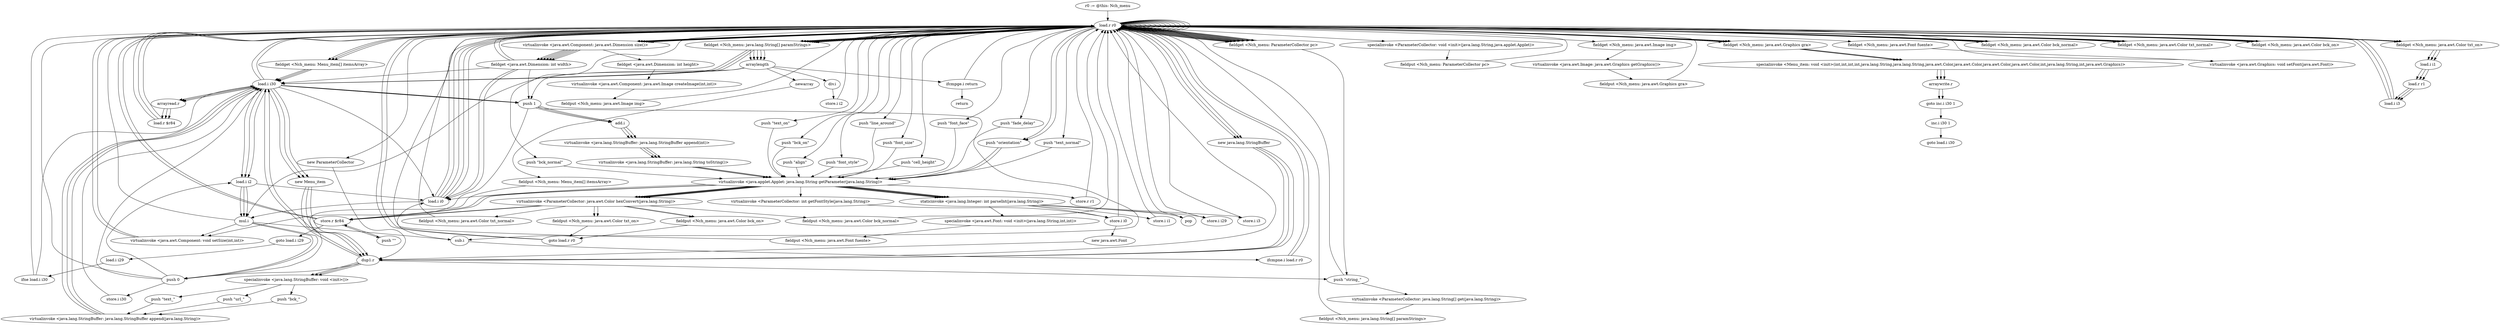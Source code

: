 digraph "" {
    "r0 := @this: Nch_menu"
    "load.r r0"
    "r0 := @this: Nch_menu"->"load.r r0";
    "load.r r0"->"load.r r0";
    "virtualinvoke <java.awt.Component: java.awt.Dimension size()>"
    "load.r r0"->"virtualinvoke <java.awt.Component: java.awt.Dimension size()>";
    "fieldget <java.awt.Dimension: int width>"
    "virtualinvoke <java.awt.Component: java.awt.Dimension size()>"->"fieldget <java.awt.Dimension: int width>";
    "push 1"
    "fieldget <java.awt.Dimension: int width>"->"push 1";
    "virtualinvoke <java.awt.Component: void setSize(int,int)>"
    "push 1"->"virtualinvoke <java.awt.Component: void setSize(int,int)>";
    "virtualinvoke <java.awt.Component: void setSize(int,int)>"->"load.r r0";
    "new ParameterCollector"
    "load.r r0"->"new ParameterCollector";
    "dup1.r"
    "new ParameterCollector"->"dup1.r";
    "push \"string_\""
    "dup1.r"->"push \"string_\"";
    "push \"string_\""->"load.r r0";
    "specialinvoke <ParameterCollector: void <init>(java.lang.String,java.applet.Applet)>"
    "load.r r0"->"specialinvoke <ParameterCollector: void <init>(java.lang.String,java.applet.Applet)>";
    "fieldput <Nch_menu: ParameterCollector pc>"
    "specialinvoke <ParameterCollector: void <init>(java.lang.String,java.applet.Applet)>"->"fieldput <Nch_menu: ParameterCollector pc>";
    "fieldput <Nch_menu: ParameterCollector pc>"->"load.r r0";
    "load.r r0"->"load.r r0";
    "fieldget <Nch_menu: ParameterCollector pc>"
    "load.r r0"->"fieldget <Nch_menu: ParameterCollector pc>";
    "fieldget <Nch_menu: ParameterCollector pc>"->"push \"string_\"";
    "virtualinvoke <ParameterCollector: java.lang.String[] get(java.lang.String)>"
    "push \"string_\""->"virtualinvoke <ParameterCollector: java.lang.String[] get(java.lang.String)>";
    "fieldput <Nch_menu: java.lang.String[] paramStrings>"
    "virtualinvoke <ParameterCollector: java.lang.String[] get(java.lang.String)>"->"fieldput <Nch_menu: java.lang.String[] paramStrings>";
    "fieldput <Nch_menu: java.lang.String[] paramStrings>"->"load.r r0";
    "load.r r0"->"load.r r0";
    "load.r r0"->"fieldget <Nch_menu: ParameterCollector pc>";
    "fieldget <Nch_menu: ParameterCollector pc>"->"load.r r0";
    "push \"font_style\""
    "load.r r0"->"push \"font_style\"";
    "virtualinvoke <java.applet.Applet: java.lang.String getParameter(java.lang.String)>"
    "push \"font_style\""->"virtualinvoke <java.applet.Applet: java.lang.String getParameter(java.lang.String)>";
    "virtualinvoke <ParameterCollector: int getFontStyle(java.lang.String)>"
    "virtualinvoke <java.applet.Applet: java.lang.String getParameter(java.lang.String)>"->"virtualinvoke <ParameterCollector: int getFontStyle(java.lang.String)>";
    "store.i i0"
    "virtualinvoke <ParameterCollector: int getFontStyle(java.lang.String)>"->"store.i i0";
    "new java.awt.Font"
    "store.i i0"->"new java.awt.Font";
    "new java.awt.Font"->"dup1.r";
    "dup1.r"->"load.r r0";
    "push \"font_face\""
    "load.r r0"->"push \"font_face\"";
    "push \"font_face\""->"virtualinvoke <java.applet.Applet: java.lang.String getParameter(java.lang.String)>";
    "load.i i0"
    "virtualinvoke <java.applet.Applet: java.lang.String getParameter(java.lang.String)>"->"load.i i0";
    "load.i i0"->"load.r r0";
    "push \"font_size\""
    "load.r r0"->"push \"font_size\"";
    "push \"font_size\""->"virtualinvoke <java.applet.Applet: java.lang.String getParameter(java.lang.String)>";
    "staticinvoke <java.lang.Integer: int parseInt(java.lang.String)>"
    "virtualinvoke <java.applet.Applet: java.lang.String getParameter(java.lang.String)>"->"staticinvoke <java.lang.Integer: int parseInt(java.lang.String)>";
    "specialinvoke <java.awt.Font: void <init>(java.lang.String,int,int)>"
    "staticinvoke <java.lang.Integer: int parseInt(java.lang.String)>"->"specialinvoke <java.awt.Font: void <init>(java.lang.String,int,int)>";
    "fieldput <Nch_menu: java.awt.Font fuente>"
    "specialinvoke <java.awt.Font: void <init>(java.lang.String,int,int)>"->"fieldput <Nch_menu: java.awt.Font fuente>";
    "fieldput <Nch_menu: java.awt.Font fuente>"->"load.r r0";
    "push \"cell_height\""
    "load.r r0"->"push \"cell_height\"";
    "push \"cell_height\""->"virtualinvoke <java.applet.Applet: java.lang.String getParameter(java.lang.String)>";
    "virtualinvoke <java.applet.Applet: java.lang.String getParameter(java.lang.String)>"->"staticinvoke <java.lang.Integer: int parseInt(java.lang.String)>";
    "staticinvoke <java.lang.Integer: int parseInt(java.lang.String)>"->"store.i i0";
    "store.i i0"->"load.r r0";
    "load.r r0"->"virtualinvoke <java.awt.Component: java.awt.Dimension size()>";
    "virtualinvoke <java.awt.Component: java.awt.Dimension size()>"->"fieldget <java.awt.Dimension: int width>";
    "fieldget <java.awt.Dimension: int width>"->"load.r r0";
    "fieldget <Nch_menu: java.lang.String[] paramStrings>"
    "load.r r0"->"fieldget <Nch_menu: java.lang.String[] paramStrings>";
    "arraylength"
    "fieldget <Nch_menu: java.lang.String[] paramStrings>"->"arraylength";
    "div.i"
    "arraylength"->"div.i";
    "store.i i2"
    "div.i"->"store.i i2";
    "store.i i2"->"load.r r0";
    "push \"fade_delay\""
    "load.r r0"->"push \"fade_delay\"";
    "push \"fade_delay\""->"virtualinvoke <java.applet.Applet: java.lang.String getParameter(java.lang.String)>";
    "virtualinvoke <java.applet.Applet: java.lang.String getParameter(java.lang.String)>"->"staticinvoke <java.lang.Integer: int parseInt(java.lang.String)>";
    "store.i i1"
    "staticinvoke <java.lang.Integer: int parseInt(java.lang.String)>"->"store.i i1";
    "store.i i1"->"load.r r0";
    "push \"orientation\""
    "load.r r0"->"push \"orientation\"";
    "push \"orientation\""->"virtualinvoke <java.applet.Applet: java.lang.String getParameter(java.lang.String)>";
    "virtualinvoke <java.applet.Applet: java.lang.String getParameter(java.lang.String)>"->"staticinvoke <java.lang.Integer: int parseInt(java.lang.String)>";
    "pop"
    "staticinvoke <java.lang.Integer: int parseInt(java.lang.String)>"->"pop";
    "pop"->"load.r r0";
    "push \"align\""
    "load.r r0"->"push \"align\"";
    "push \"align\""->"virtualinvoke <java.applet.Applet: java.lang.String getParameter(java.lang.String)>";
    "store.r r1"
    "virtualinvoke <java.applet.Applet: java.lang.String getParameter(java.lang.String)>"->"store.r r1";
    "store.r r1"->"load.r r0";
    "load.r r0"->"push \"orientation\"";
    "push \"orientation\""->"virtualinvoke <java.applet.Applet: java.lang.String getParameter(java.lang.String)>";
    "virtualinvoke <java.applet.Applet: java.lang.String getParameter(java.lang.String)>"->"staticinvoke <java.lang.Integer: int parseInt(java.lang.String)>";
    "store.i i29"
    "staticinvoke <java.lang.Integer: int parseInt(java.lang.String)>"->"store.i i29";
    "store.i i29"->"load.r r0";
    "push \"line_around\""
    "load.r r0"->"push \"line_around\"";
    "push \"line_around\""->"virtualinvoke <java.applet.Applet: java.lang.String getParameter(java.lang.String)>";
    "virtualinvoke <java.applet.Applet: java.lang.String getParameter(java.lang.String)>"->"staticinvoke <java.lang.Integer: int parseInt(java.lang.String)>";
    "store.i i3"
    "staticinvoke <java.lang.Integer: int parseInt(java.lang.String)>"->"store.i i3";
    "store.i i3"->"load.r r0";
    "load.r r0"->"load.r r0";
    "load.r r0"->"fieldget <Nch_menu: ParameterCollector pc>";
    "fieldget <Nch_menu: ParameterCollector pc>"->"load.r r0";
    "push \"text_normal\""
    "load.r r0"->"push \"text_normal\"";
    "push \"text_normal\""->"virtualinvoke <java.applet.Applet: java.lang.String getParameter(java.lang.String)>";
    "virtualinvoke <ParameterCollector: java.awt.Color hexConvert(java.lang.String)>"
    "virtualinvoke <java.applet.Applet: java.lang.String getParameter(java.lang.String)>"->"virtualinvoke <ParameterCollector: java.awt.Color hexConvert(java.lang.String)>";
    "fieldput <Nch_menu: java.awt.Color txt_normal>"
    "virtualinvoke <ParameterCollector: java.awt.Color hexConvert(java.lang.String)>"->"fieldput <Nch_menu: java.awt.Color txt_normal>";
    "fieldput <Nch_menu: java.awt.Color txt_normal>"->"load.r r0";
    "load.r r0"->"load.r r0";
    "load.r r0"->"fieldget <Nch_menu: ParameterCollector pc>";
    "fieldget <Nch_menu: ParameterCollector pc>"->"load.r r0";
    "push \"bck_normal\""
    "load.r r0"->"push \"bck_normal\"";
    "push \"bck_normal\""->"virtualinvoke <java.applet.Applet: java.lang.String getParameter(java.lang.String)>";
    "virtualinvoke <java.applet.Applet: java.lang.String getParameter(java.lang.String)>"->"virtualinvoke <ParameterCollector: java.awt.Color hexConvert(java.lang.String)>";
    "fieldput <Nch_menu: java.awt.Color bck_normal>"
    "virtualinvoke <ParameterCollector: java.awt.Color hexConvert(java.lang.String)>"->"fieldput <Nch_menu: java.awt.Color bck_normal>";
    "fieldput <Nch_menu: java.awt.Color bck_normal>"->"load.r r0";
    "load.r r0"->"load.r r0";
    "load.r r0"->"virtualinvoke <java.awt.Component: java.awt.Dimension size()>";
    "virtualinvoke <java.awt.Component: java.awt.Dimension size()>"->"fieldget <java.awt.Dimension: int width>";
    "fieldget <java.awt.Dimension: int width>"->"load.i i0";
    "load.i i0"->"load.r r0";
    "load.r r0"->"fieldget <Nch_menu: java.lang.String[] paramStrings>";
    "fieldget <Nch_menu: java.lang.String[] paramStrings>"->"arraylength";
    "mul.i"
    "arraylength"->"mul.i";
    "mul.i"->"virtualinvoke <java.awt.Component: void setSize(int,int)>";
    "virtualinvoke <java.awt.Component: void setSize(int,int)>"->"load.r r0";
    "load.r r0"->"load.r r0";
    "load.r r0"->"load.r r0";
    "load.r r0"->"virtualinvoke <java.awt.Component: java.awt.Dimension size()>";
    "virtualinvoke <java.awt.Component: java.awt.Dimension size()>"->"fieldget <java.awt.Dimension: int width>";
    "fieldget <java.awt.Dimension: int width>"->"load.r r0";
    "load.r r0"->"virtualinvoke <java.awt.Component: java.awt.Dimension size()>";
    "fieldget <java.awt.Dimension: int height>"
    "virtualinvoke <java.awt.Component: java.awt.Dimension size()>"->"fieldget <java.awt.Dimension: int height>";
    "virtualinvoke <java.awt.Component: java.awt.Image createImage(int,int)>"
    "fieldget <java.awt.Dimension: int height>"->"virtualinvoke <java.awt.Component: java.awt.Image createImage(int,int)>";
    "fieldput <Nch_menu: java.awt.Image img>"
    "virtualinvoke <java.awt.Component: java.awt.Image createImage(int,int)>"->"fieldput <Nch_menu: java.awt.Image img>";
    "fieldput <Nch_menu: java.awt.Image img>"->"load.r r0";
    "load.r r0"->"load.r r0";
    "fieldget <Nch_menu: java.awt.Image img>"
    "load.r r0"->"fieldget <Nch_menu: java.awt.Image img>";
    "virtualinvoke <java.awt.Image: java.awt.Graphics getGraphics()>"
    "fieldget <Nch_menu: java.awt.Image img>"->"virtualinvoke <java.awt.Image: java.awt.Graphics getGraphics()>";
    "fieldput <Nch_menu: java.awt.Graphics gra>"
    "virtualinvoke <java.awt.Image: java.awt.Graphics getGraphics()>"->"fieldput <Nch_menu: java.awt.Graphics gra>";
    "fieldput <Nch_menu: java.awt.Graphics gra>"->"load.r r0";
    "fieldget <Nch_menu: java.awt.Graphics gra>"
    "load.r r0"->"fieldget <Nch_menu: java.awt.Graphics gra>";
    "fieldget <Nch_menu: java.awt.Graphics gra>"->"load.r r0";
    "fieldget <Nch_menu: java.awt.Font fuente>"
    "load.r r0"->"fieldget <Nch_menu: java.awt.Font fuente>";
    "virtualinvoke <java.awt.Graphics: void setFont(java.awt.Font)>"
    "fieldget <Nch_menu: java.awt.Font fuente>"->"virtualinvoke <java.awt.Graphics: void setFont(java.awt.Font)>";
    "virtualinvoke <java.awt.Graphics: void setFont(java.awt.Font)>"->"load.r r0";
    "load.r r0"->"load.r r0";
    "load.r r0"->"fieldget <Nch_menu: java.lang.String[] paramStrings>";
    "fieldget <Nch_menu: java.lang.String[] paramStrings>"->"arraylength";
    "newarray"
    "arraylength"->"newarray";
    "fieldput <Nch_menu: Menu_item[] itemsArray>"
    "newarray"->"fieldput <Nch_menu: Menu_item[] itemsArray>";
    "push 0"
    "fieldput <Nch_menu: Menu_item[] itemsArray>"->"push 0";
    "store.i i30"
    "push 0"->"store.i i30";
    "load.i i30"
    "store.i i30"->"load.i i30";
    "load.i i30"->"load.r r0";
    "load.r r0"->"fieldget <Nch_menu: java.lang.String[] paramStrings>";
    "fieldget <Nch_menu: java.lang.String[] paramStrings>"->"arraylength";
    "ifcmpge.i return"
    "arraylength"->"ifcmpge.i return";
    "ifcmpge.i return"->"load.r r0";
    "load.r r0"->"load.r r0";
    "load.r r0"->"fieldget <Nch_menu: ParameterCollector pc>";
    "fieldget <Nch_menu: ParameterCollector pc>"->"load.r r0";
    "new java.lang.StringBuffer"
    "load.r r0"->"new java.lang.StringBuffer";
    "new java.lang.StringBuffer"->"dup1.r";
    "specialinvoke <java.lang.StringBuffer: void <init>()>"
    "dup1.r"->"specialinvoke <java.lang.StringBuffer: void <init>()>";
    "push \"bck_\""
    "specialinvoke <java.lang.StringBuffer: void <init>()>"->"push \"bck_\"";
    "virtualinvoke <java.lang.StringBuffer: java.lang.StringBuffer append(java.lang.String)>"
    "push \"bck_\""->"virtualinvoke <java.lang.StringBuffer: java.lang.StringBuffer append(java.lang.String)>";
    "virtualinvoke <java.lang.StringBuffer: java.lang.StringBuffer append(java.lang.String)>"->"load.i i30";
    "load.i i30"->"push 1";
    "add.i"
    "push 1"->"add.i";
    "virtualinvoke <java.lang.StringBuffer: java.lang.StringBuffer append(int)>"
    "add.i"->"virtualinvoke <java.lang.StringBuffer: java.lang.StringBuffer append(int)>";
    "virtualinvoke <java.lang.StringBuffer: java.lang.String toString()>"
    "virtualinvoke <java.lang.StringBuffer: java.lang.StringBuffer append(int)>"->"virtualinvoke <java.lang.StringBuffer: java.lang.String toString()>";
    "virtualinvoke <java.lang.StringBuffer: java.lang.String toString()>"->"virtualinvoke <java.applet.Applet: java.lang.String getParameter(java.lang.String)>";
    "virtualinvoke <java.applet.Applet: java.lang.String getParameter(java.lang.String)>"->"virtualinvoke <ParameterCollector: java.awt.Color hexConvert(java.lang.String)>";
    "fieldput <Nch_menu: java.awt.Color bck_on>"
    "virtualinvoke <ParameterCollector: java.awt.Color hexConvert(java.lang.String)>"->"fieldput <Nch_menu: java.awt.Color bck_on>";
    "goto load.r r0"
    "fieldput <Nch_menu: java.awt.Color bck_on>"->"goto load.r r0";
    "goto load.r r0"->"load.r r0";
    "load.r r0"->"load.r r0";
    "load.r r0"->"fieldget <Nch_menu: ParameterCollector pc>";
    "fieldget <Nch_menu: ParameterCollector pc>"->"load.r r0";
    "load.r r0"->"new java.lang.StringBuffer";
    "new java.lang.StringBuffer"->"dup1.r";
    "dup1.r"->"specialinvoke <java.lang.StringBuffer: void <init>()>";
    "push \"text_\""
    "specialinvoke <java.lang.StringBuffer: void <init>()>"->"push \"text_\"";
    "push \"text_\""->"virtualinvoke <java.lang.StringBuffer: java.lang.StringBuffer append(java.lang.String)>";
    "virtualinvoke <java.lang.StringBuffer: java.lang.StringBuffer append(java.lang.String)>"->"load.i i30";
    "load.i i30"->"push 1";
    "push 1"->"add.i";
    "add.i"->"virtualinvoke <java.lang.StringBuffer: java.lang.StringBuffer append(int)>";
    "virtualinvoke <java.lang.StringBuffer: java.lang.StringBuffer append(int)>"->"virtualinvoke <java.lang.StringBuffer: java.lang.String toString()>";
    "virtualinvoke <java.lang.StringBuffer: java.lang.String toString()>"->"virtualinvoke <java.applet.Applet: java.lang.String getParameter(java.lang.String)>";
    "virtualinvoke <java.applet.Applet: java.lang.String getParameter(java.lang.String)>"->"virtualinvoke <ParameterCollector: java.awt.Color hexConvert(java.lang.String)>";
    "fieldput <Nch_menu: java.awt.Color txt_on>"
    "virtualinvoke <ParameterCollector: java.awt.Color hexConvert(java.lang.String)>"->"fieldput <Nch_menu: java.awt.Color txt_on>";
    "fieldput <Nch_menu: java.awt.Color txt_on>"->"goto load.r r0";
    "goto load.r r0"->"load.r r0";
    "load.r r0"->"new java.lang.StringBuffer";
    "new java.lang.StringBuffer"->"dup1.r";
    "dup1.r"->"specialinvoke <java.lang.StringBuffer: void <init>()>";
    "push \"url_\""
    "specialinvoke <java.lang.StringBuffer: void <init>()>"->"push \"url_\"";
    "push \"url_\""->"virtualinvoke <java.lang.StringBuffer: java.lang.StringBuffer append(java.lang.String)>";
    "virtualinvoke <java.lang.StringBuffer: java.lang.StringBuffer append(java.lang.String)>"->"load.i i30";
    "load.i i30"->"push 1";
    "push 1"->"add.i";
    "add.i"->"virtualinvoke <java.lang.StringBuffer: java.lang.StringBuffer append(int)>";
    "virtualinvoke <java.lang.StringBuffer: java.lang.StringBuffer append(int)>"->"virtualinvoke <java.lang.StringBuffer: java.lang.String toString()>";
    "virtualinvoke <java.lang.StringBuffer: java.lang.String toString()>"->"virtualinvoke <java.applet.Applet: java.lang.String getParameter(java.lang.String)>";
    "store.r $r84"
    "virtualinvoke <java.applet.Applet: java.lang.String getParameter(java.lang.String)>"->"store.r $r84";
    "goto load.i i29"
    "store.r $r84"->"goto load.i i29";
    "load.i i29"
    "goto load.i i29"->"load.i i29";
    "ifne load.i i30"
    "load.i i29"->"ifne load.i i30";
    "ifne load.i i30"->"load.r r0";
    "fieldget <Nch_menu: Menu_item[] itemsArray>"
    "load.r r0"->"fieldget <Nch_menu: Menu_item[] itemsArray>";
    "fieldget <Nch_menu: Menu_item[] itemsArray>"->"load.i i30";
    "new Menu_item"
    "load.i i30"->"new Menu_item";
    "new Menu_item"->"dup1.r";
    "dup1.r"->"push 0";
    "push 0"->"load.i i30";
    "load.i i30"->"load.i i0";
    "load.i i0"->"mul.i";
    "mul.i"->"load.r r0";
    "load.r r0"->"virtualinvoke <java.awt.Component: java.awt.Dimension size()>";
    "virtualinvoke <java.awt.Component: java.awt.Dimension size()>"->"fieldget <java.awt.Dimension: int width>";
    "fieldget <java.awt.Dimension: int width>"->"load.i i0";
    "load.i i0"->"load.r r0";
    "load.r r0"->"fieldget <Nch_menu: java.lang.String[] paramStrings>";
    "fieldget <Nch_menu: java.lang.String[] paramStrings>"->"load.i i30";
    "arrayread.r"
    "load.i i30"->"arrayread.r";
    "load.r $r84"
    "arrayread.r"->"load.r $r84";
    "load.r $r84"->"load.r r0";
    "fieldget <Nch_menu: java.awt.Color bck_normal>"
    "load.r r0"->"fieldget <Nch_menu: java.awt.Color bck_normal>";
    "fieldget <Nch_menu: java.awt.Color bck_normal>"->"load.r r0";
    "fieldget <Nch_menu: java.awt.Color txt_normal>"
    "load.r r0"->"fieldget <Nch_menu: java.awt.Color txt_normal>";
    "fieldget <Nch_menu: java.awt.Color txt_normal>"->"load.r r0";
    "fieldget <Nch_menu: java.awt.Color bck_on>"
    "load.r r0"->"fieldget <Nch_menu: java.awt.Color bck_on>";
    "fieldget <Nch_menu: java.awt.Color bck_on>"->"load.r r0";
    "fieldget <Nch_menu: java.awt.Color txt_on>"
    "load.r r0"->"fieldget <Nch_menu: java.awt.Color txt_on>";
    "load.i i1"
    "fieldget <Nch_menu: java.awt.Color txt_on>"->"load.i i1";
    "load.r r1"
    "load.i i1"->"load.r r1";
    "load.i i3"
    "load.r r1"->"load.i i3";
    "load.i i3"->"load.r r0";
    "load.r r0"->"fieldget <Nch_menu: java.awt.Graphics gra>";
    "specialinvoke <Menu_item: void <init>(int,int,int,int,java.lang.String,java.lang.String,java.awt.Color,java.awt.Color,java.awt.Color,java.awt.Color,int,java.lang.String,int,java.awt.Graphics)>"
    "fieldget <Nch_menu: java.awt.Graphics gra>"->"specialinvoke <Menu_item: void <init>(int,int,int,int,java.lang.String,java.lang.String,java.awt.Color,java.awt.Color,java.awt.Color,java.awt.Color,int,java.lang.String,int,java.awt.Graphics)>";
    "arraywrite.r"
    "specialinvoke <Menu_item: void <init>(int,int,int,int,java.lang.String,java.lang.String,java.awt.Color,java.awt.Color,java.awt.Color,java.awt.Color,int,java.lang.String,int,java.awt.Graphics)>"->"arraywrite.r";
    "goto inc.i i30 1"
    "arraywrite.r"->"goto inc.i i30 1";
    "inc.i i30 1"
    "goto inc.i i30 1"->"inc.i i30 1";
    "goto load.i i30"
    "inc.i i30 1"->"goto load.i i30";
    "ifne load.i i30"->"load.i i30";
    "load.i i30"->"load.r r0";
    "load.r r0"->"fieldget <Nch_menu: java.lang.String[] paramStrings>";
    "fieldget <Nch_menu: java.lang.String[] paramStrings>"->"arraylength";
    "arraylength"->"push 1";
    "sub.i"
    "push 1"->"sub.i";
    "ifcmpne.i load.r r0"
    "sub.i"->"ifcmpne.i load.r r0";
    "ifcmpne.i load.r r0"->"load.r r0";
    "load.r r0"->"fieldget <Nch_menu: Menu_item[] itemsArray>";
    "fieldget <Nch_menu: Menu_item[] itemsArray>"->"load.i i30";
    "load.i i30"->"new Menu_item";
    "new Menu_item"->"dup1.r";
    "dup1.r"->"load.i i30";
    "load.i i2"
    "load.i i30"->"load.i i2";
    "load.i i2"->"mul.i";
    "mul.i"->"push 0";
    "push 0"->"load.r r0";
    "load.r r0"->"virtualinvoke <java.awt.Component: java.awt.Dimension size()>";
    "virtualinvoke <java.awt.Component: java.awt.Dimension size()>"->"fieldget <java.awt.Dimension: int width>";
    "fieldget <java.awt.Dimension: int width>"->"load.i i30";
    "load.i i30"->"load.i i2";
    "load.i i2"->"mul.i";
    "mul.i"->"sub.i";
    "sub.i"->"load.i i0";
    "load.i i0"->"load.r r0";
    "load.r r0"->"fieldget <Nch_menu: java.lang.String[] paramStrings>";
    "fieldget <Nch_menu: java.lang.String[] paramStrings>"->"load.i i30";
    "load.i i30"->"arrayread.r";
    "arrayread.r"->"load.r $r84";
    "load.r $r84"->"load.r r0";
    "load.r r0"->"fieldget <Nch_menu: java.awt.Color bck_normal>";
    "fieldget <Nch_menu: java.awt.Color bck_normal>"->"load.r r0";
    "load.r r0"->"fieldget <Nch_menu: java.awt.Color txt_normal>";
    "fieldget <Nch_menu: java.awt.Color txt_normal>"->"load.r r0";
    "load.r r0"->"fieldget <Nch_menu: java.awt.Color bck_on>";
    "fieldget <Nch_menu: java.awt.Color bck_on>"->"load.r r0";
    "load.r r0"->"fieldget <Nch_menu: java.awt.Color txt_on>";
    "fieldget <Nch_menu: java.awt.Color txt_on>"->"load.i i1";
    "load.i i1"->"load.r r1";
    "load.r r1"->"load.i i3";
    "load.i i3"->"load.r r0";
    "load.r r0"->"fieldget <Nch_menu: java.awt.Graphics gra>";
    "fieldget <Nch_menu: java.awt.Graphics gra>"->"specialinvoke <Menu_item: void <init>(int,int,int,int,java.lang.String,java.lang.String,java.awt.Color,java.awt.Color,java.awt.Color,java.awt.Color,int,java.lang.String,int,java.awt.Graphics)>";
    "specialinvoke <Menu_item: void <init>(int,int,int,int,java.lang.String,java.lang.String,java.awt.Color,java.awt.Color,java.awt.Color,java.awt.Color,int,java.lang.String,int,java.awt.Graphics)>"->"arraywrite.r";
    "arraywrite.r"->"goto inc.i i30 1";
    "ifcmpne.i load.r r0"->"load.r r0";
    "load.r r0"->"fieldget <Nch_menu: Menu_item[] itemsArray>";
    "fieldget <Nch_menu: Menu_item[] itemsArray>"->"load.i i30";
    "load.i i30"->"new Menu_item";
    "new Menu_item"->"dup1.r";
    "dup1.r"->"load.i i30";
    "load.i i30"->"load.i i2";
    "load.i i2"->"mul.i";
    "mul.i"->"push 0";
    "push 0"->"load.i i2";
    "load.i i2"->"load.i i0";
    "load.i i0"->"load.r r0";
    "load.r r0"->"fieldget <Nch_menu: java.lang.String[] paramStrings>";
    "fieldget <Nch_menu: java.lang.String[] paramStrings>"->"load.i i30";
    "load.i i30"->"arrayread.r";
    "arrayread.r"->"load.r $r84";
    "load.r $r84"->"load.r r0";
    "load.r r0"->"fieldget <Nch_menu: java.awt.Color bck_normal>";
    "fieldget <Nch_menu: java.awt.Color bck_normal>"->"load.r r0";
    "load.r r0"->"fieldget <Nch_menu: java.awt.Color txt_normal>";
    "fieldget <Nch_menu: java.awt.Color txt_normal>"->"load.r r0";
    "load.r r0"->"fieldget <Nch_menu: java.awt.Color bck_on>";
    "fieldget <Nch_menu: java.awt.Color bck_on>"->"load.r r0";
    "load.r r0"->"fieldget <Nch_menu: java.awt.Color txt_on>";
    "fieldget <Nch_menu: java.awt.Color txt_on>"->"load.i i1";
    "load.i i1"->"load.r r1";
    "load.r r1"->"load.i i3";
    "load.i i3"->"load.r r0";
    "load.r r0"->"fieldget <Nch_menu: java.awt.Graphics gra>";
    "fieldget <Nch_menu: java.awt.Graphics gra>"->"specialinvoke <Menu_item: void <init>(int,int,int,int,java.lang.String,java.lang.String,java.awt.Color,java.awt.Color,java.awt.Color,java.awt.Color,int,java.lang.String,int,java.awt.Graphics)>";
    "specialinvoke <Menu_item: void <init>(int,int,int,int,java.lang.String,java.lang.String,java.awt.Color,java.awt.Color,java.awt.Color,java.awt.Color,int,java.lang.String,int,java.awt.Graphics)>"->"arraywrite.r";
    "virtualinvoke <java.applet.Applet: java.lang.String getParameter(java.lang.String)>"->"store.r $r84";
    "push \"\""
    "store.r $r84"->"push \"\"";
    "push \"\""->"store.r $r84";
    "virtualinvoke <ParameterCollector: java.awt.Color hexConvert(java.lang.String)>"->"store.r $r84";
    "store.r $r84"->"load.r r0";
    "load.r r0"->"load.r r0";
    "load.r r0"->"fieldget <Nch_menu: ParameterCollector pc>";
    "fieldget <Nch_menu: ParameterCollector pc>"->"load.r r0";
    "push \"text_on\""
    "load.r r0"->"push \"text_on\"";
    "push \"text_on\""->"virtualinvoke <java.applet.Applet: java.lang.String getParameter(java.lang.String)>";
    "virtualinvoke <java.applet.Applet: java.lang.String getParameter(java.lang.String)>"->"virtualinvoke <ParameterCollector: java.awt.Color hexConvert(java.lang.String)>";
    "virtualinvoke <ParameterCollector: java.awt.Color hexConvert(java.lang.String)>"->"fieldput <Nch_menu: java.awt.Color txt_on>";
    "virtualinvoke <ParameterCollector: java.awt.Color hexConvert(java.lang.String)>"->"store.r $r84";
    "store.r $r84"->"load.r r0";
    "load.r r0"->"load.r r0";
    "load.r r0"->"fieldget <Nch_menu: ParameterCollector pc>";
    "fieldget <Nch_menu: ParameterCollector pc>"->"load.r r0";
    "push \"bck_on\""
    "load.r r0"->"push \"bck_on\"";
    "push \"bck_on\""->"virtualinvoke <java.applet.Applet: java.lang.String getParameter(java.lang.String)>";
    "virtualinvoke <java.applet.Applet: java.lang.String getParameter(java.lang.String)>"->"virtualinvoke <ParameterCollector: java.awt.Color hexConvert(java.lang.String)>";
    "virtualinvoke <ParameterCollector: java.awt.Color hexConvert(java.lang.String)>"->"fieldput <Nch_menu: java.awt.Color bck_on>";
    "return"
    "ifcmpge.i return"->"return";
}
